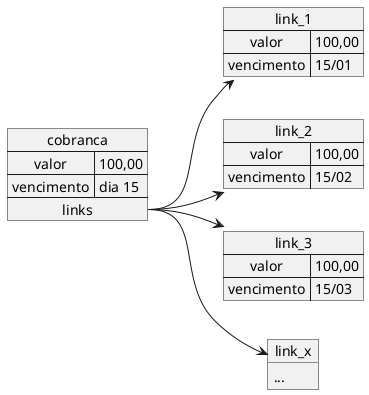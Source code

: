 @startuml
left to right direction
map link_1 {
 valor => 100,00
 vencimento => 15/01
}

map link_2 {
 valor => 100,00
 vencimento => 15/02
}

map link_3 {
 valor => 100,00
 vencimento => 15/03
}

object link_x {
 ...
}

map cobranca {
 valor => 100,00
 vencimento => dia 15
 links *--> link_1
 links *--> link_2
 links *--> link_3
 links *--> link_x
}



@enduml